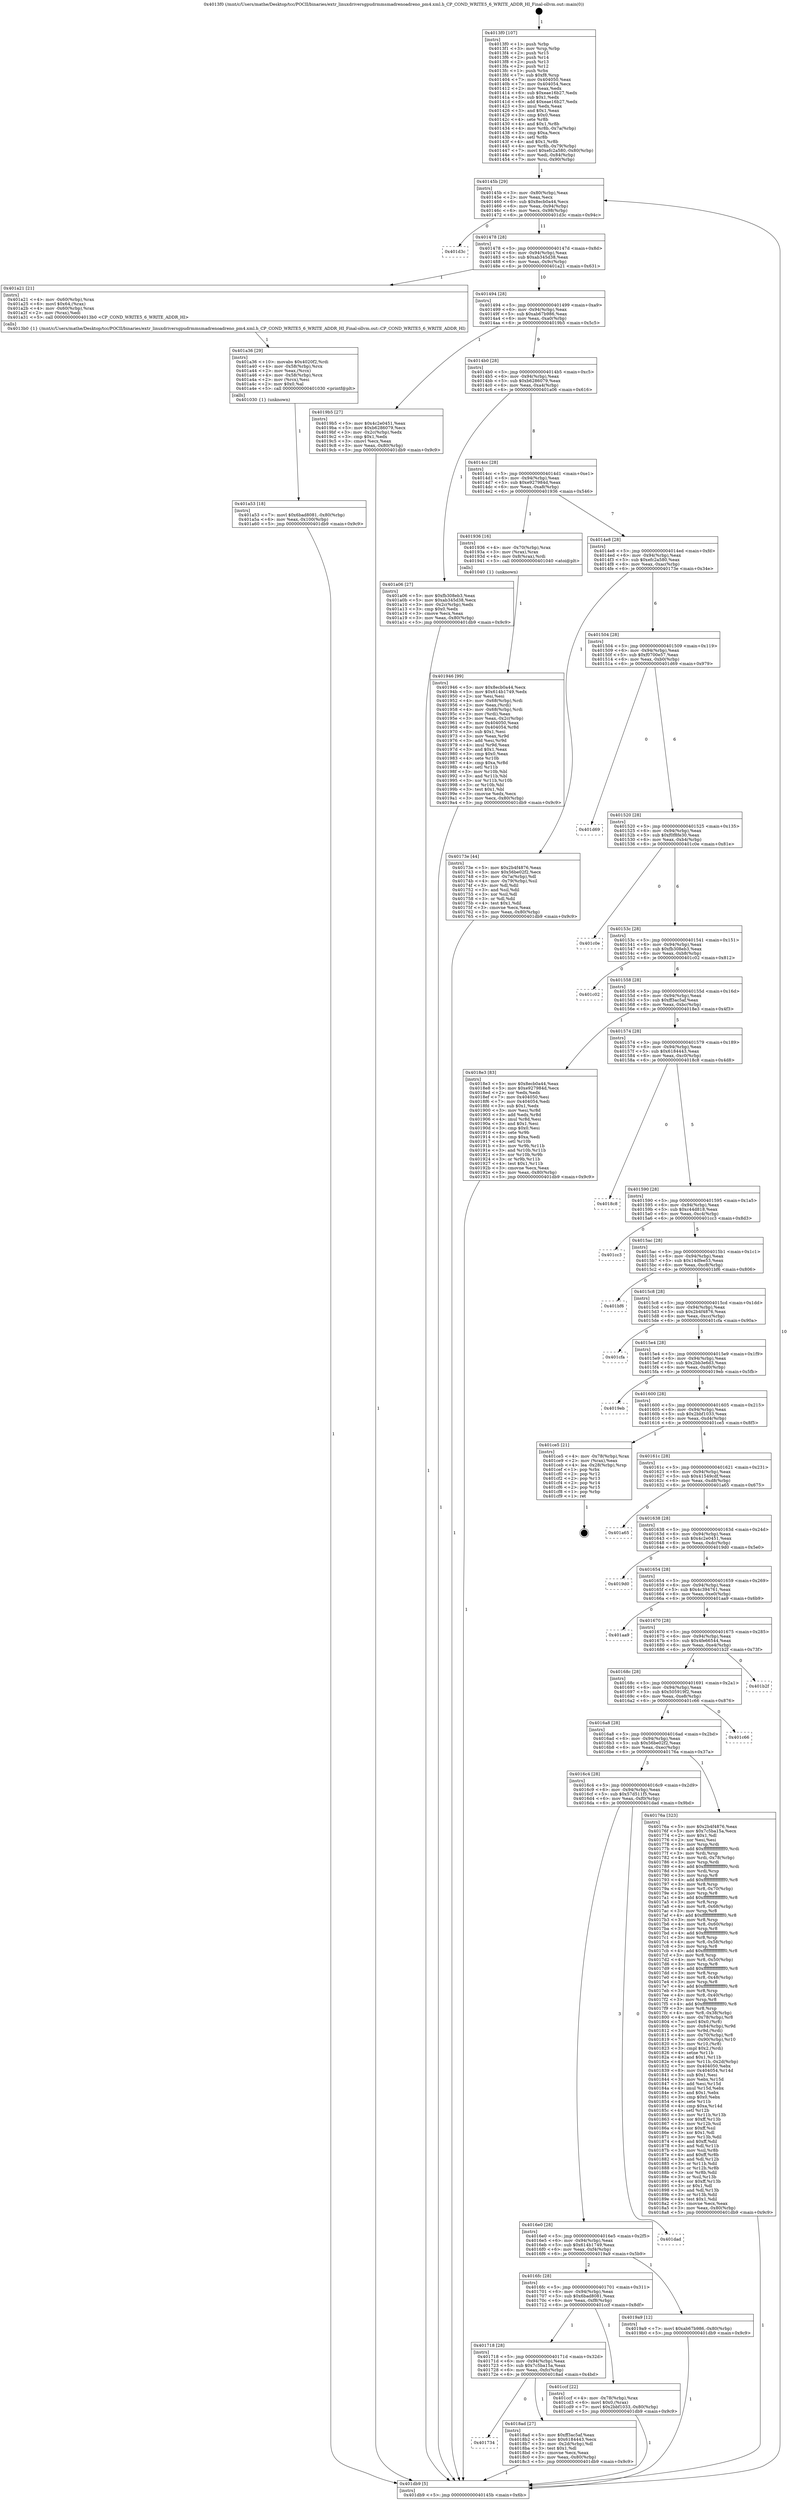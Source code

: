 digraph "0x4013f0" {
  label = "0x4013f0 (/mnt/c/Users/mathe/Desktop/tcc/POCII/binaries/extr_linuxdriversgpudrmmsmadrenoadreno_pm4.xml.h_CP_COND_WRITE5_6_WRITE_ADDR_HI_Final-ollvm.out::main(0))"
  labelloc = "t"
  node[shape=record]

  Entry [label="",width=0.3,height=0.3,shape=circle,fillcolor=black,style=filled]
  "0x40145b" [label="{
     0x40145b [29]\l
     | [instrs]\l
     &nbsp;&nbsp;0x40145b \<+3\>: mov -0x80(%rbp),%eax\l
     &nbsp;&nbsp;0x40145e \<+2\>: mov %eax,%ecx\l
     &nbsp;&nbsp;0x401460 \<+6\>: sub $0x8ecb0a44,%ecx\l
     &nbsp;&nbsp;0x401466 \<+6\>: mov %eax,-0x94(%rbp)\l
     &nbsp;&nbsp;0x40146c \<+6\>: mov %ecx,-0x98(%rbp)\l
     &nbsp;&nbsp;0x401472 \<+6\>: je 0000000000401d3c \<main+0x94c\>\l
  }"]
  "0x401d3c" [label="{
     0x401d3c\l
  }", style=dashed]
  "0x401478" [label="{
     0x401478 [28]\l
     | [instrs]\l
     &nbsp;&nbsp;0x401478 \<+5\>: jmp 000000000040147d \<main+0x8d\>\l
     &nbsp;&nbsp;0x40147d \<+6\>: mov -0x94(%rbp),%eax\l
     &nbsp;&nbsp;0x401483 \<+5\>: sub $0xab345d38,%eax\l
     &nbsp;&nbsp;0x401488 \<+6\>: mov %eax,-0x9c(%rbp)\l
     &nbsp;&nbsp;0x40148e \<+6\>: je 0000000000401a21 \<main+0x631\>\l
  }"]
  Exit [label="",width=0.3,height=0.3,shape=circle,fillcolor=black,style=filled,peripheries=2]
  "0x401a21" [label="{
     0x401a21 [21]\l
     | [instrs]\l
     &nbsp;&nbsp;0x401a21 \<+4\>: mov -0x60(%rbp),%rax\l
     &nbsp;&nbsp;0x401a25 \<+6\>: movl $0x64,(%rax)\l
     &nbsp;&nbsp;0x401a2b \<+4\>: mov -0x60(%rbp),%rax\l
     &nbsp;&nbsp;0x401a2f \<+2\>: mov (%rax),%edi\l
     &nbsp;&nbsp;0x401a31 \<+5\>: call 00000000004013b0 \<CP_COND_WRITE5_6_WRITE_ADDR_HI\>\l
     | [calls]\l
     &nbsp;&nbsp;0x4013b0 \{1\} (/mnt/c/Users/mathe/Desktop/tcc/POCII/binaries/extr_linuxdriversgpudrmmsmadrenoadreno_pm4.xml.h_CP_COND_WRITE5_6_WRITE_ADDR_HI_Final-ollvm.out::CP_COND_WRITE5_6_WRITE_ADDR_HI)\l
  }"]
  "0x401494" [label="{
     0x401494 [28]\l
     | [instrs]\l
     &nbsp;&nbsp;0x401494 \<+5\>: jmp 0000000000401499 \<main+0xa9\>\l
     &nbsp;&nbsp;0x401499 \<+6\>: mov -0x94(%rbp),%eax\l
     &nbsp;&nbsp;0x40149f \<+5\>: sub $0xab67b986,%eax\l
     &nbsp;&nbsp;0x4014a4 \<+6\>: mov %eax,-0xa0(%rbp)\l
     &nbsp;&nbsp;0x4014aa \<+6\>: je 00000000004019b5 \<main+0x5c5\>\l
  }"]
  "0x401a53" [label="{
     0x401a53 [18]\l
     | [instrs]\l
     &nbsp;&nbsp;0x401a53 \<+7\>: movl $0x6bad8081,-0x80(%rbp)\l
     &nbsp;&nbsp;0x401a5a \<+6\>: mov %eax,-0x100(%rbp)\l
     &nbsp;&nbsp;0x401a60 \<+5\>: jmp 0000000000401db9 \<main+0x9c9\>\l
  }"]
  "0x4019b5" [label="{
     0x4019b5 [27]\l
     | [instrs]\l
     &nbsp;&nbsp;0x4019b5 \<+5\>: mov $0x4c2e0451,%eax\l
     &nbsp;&nbsp;0x4019ba \<+5\>: mov $0xb6286079,%ecx\l
     &nbsp;&nbsp;0x4019bf \<+3\>: mov -0x2c(%rbp),%edx\l
     &nbsp;&nbsp;0x4019c2 \<+3\>: cmp $0x1,%edx\l
     &nbsp;&nbsp;0x4019c5 \<+3\>: cmovl %ecx,%eax\l
     &nbsp;&nbsp;0x4019c8 \<+3\>: mov %eax,-0x80(%rbp)\l
     &nbsp;&nbsp;0x4019cb \<+5\>: jmp 0000000000401db9 \<main+0x9c9\>\l
  }"]
  "0x4014b0" [label="{
     0x4014b0 [28]\l
     | [instrs]\l
     &nbsp;&nbsp;0x4014b0 \<+5\>: jmp 00000000004014b5 \<main+0xc5\>\l
     &nbsp;&nbsp;0x4014b5 \<+6\>: mov -0x94(%rbp),%eax\l
     &nbsp;&nbsp;0x4014bb \<+5\>: sub $0xb6286079,%eax\l
     &nbsp;&nbsp;0x4014c0 \<+6\>: mov %eax,-0xa4(%rbp)\l
     &nbsp;&nbsp;0x4014c6 \<+6\>: je 0000000000401a06 \<main+0x616\>\l
  }"]
  "0x401a36" [label="{
     0x401a36 [29]\l
     | [instrs]\l
     &nbsp;&nbsp;0x401a36 \<+10\>: movabs $0x4020f2,%rdi\l
     &nbsp;&nbsp;0x401a40 \<+4\>: mov -0x58(%rbp),%rcx\l
     &nbsp;&nbsp;0x401a44 \<+2\>: mov %eax,(%rcx)\l
     &nbsp;&nbsp;0x401a46 \<+4\>: mov -0x58(%rbp),%rcx\l
     &nbsp;&nbsp;0x401a4a \<+2\>: mov (%rcx),%esi\l
     &nbsp;&nbsp;0x401a4c \<+2\>: mov $0x0,%al\l
     &nbsp;&nbsp;0x401a4e \<+5\>: call 0000000000401030 \<printf@plt\>\l
     | [calls]\l
     &nbsp;&nbsp;0x401030 \{1\} (unknown)\l
  }"]
  "0x401a06" [label="{
     0x401a06 [27]\l
     | [instrs]\l
     &nbsp;&nbsp;0x401a06 \<+5\>: mov $0xfb308eb3,%eax\l
     &nbsp;&nbsp;0x401a0b \<+5\>: mov $0xab345d38,%ecx\l
     &nbsp;&nbsp;0x401a10 \<+3\>: mov -0x2c(%rbp),%edx\l
     &nbsp;&nbsp;0x401a13 \<+3\>: cmp $0x0,%edx\l
     &nbsp;&nbsp;0x401a16 \<+3\>: cmove %ecx,%eax\l
     &nbsp;&nbsp;0x401a19 \<+3\>: mov %eax,-0x80(%rbp)\l
     &nbsp;&nbsp;0x401a1c \<+5\>: jmp 0000000000401db9 \<main+0x9c9\>\l
  }"]
  "0x4014cc" [label="{
     0x4014cc [28]\l
     | [instrs]\l
     &nbsp;&nbsp;0x4014cc \<+5\>: jmp 00000000004014d1 \<main+0xe1\>\l
     &nbsp;&nbsp;0x4014d1 \<+6\>: mov -0x94(%rbp),%eax\l
     &nbsp;&nbsp;0x4014d7 \<+5\>: sub $0xe927984d,%eax\l
     &nbsp;&nbsp;0x4014dc \<+6\>: mov %eax,-0xa8(%rbp)\l
     &nbsp;&nbsp;0x4014e2 \<+6\>: je 0000000000401936 \<main+0x546\>\l
  }"]
  "0x401946" [label="{
     0x401946 [99]\l
     | [instrs]\l
     &nbsp;&nbsp;0x401946 \<+5\>: mov $0x8ecb0a44,%ecx\l
     &nbsp;&nbsp;0x40194b \<+5\>: mov $0x614b1749,%edx\l
     &nbsp;&nbsp;0x401950 \<+2\>: xor %esi,%esi\l
     &nbsp;&nbsp;0x401952 \<+4\>: mov -0x68(%rbp),%rdi\l
     &nbsp;&nbsp;0x401956 \<+2\>: mov %eax,(%rdi)\l
     &nbsp;&nbsp;0x401958 \<+4\>: mov -0x68(%rbp),%rdi\l
     &nbsp;&nbsp;0x40195c \<+2\>: mov (%rdi),%eax\l
     &nbsp;&nbsp;0x40195e \<+3\>: mov %eax,-0x2c(%rbp)\l
     &nbsp;&nbsp;0x401961 \<+7\>: mov 0x404050,%eax\l
     &nbsp;&nbsp;0x401968 \<+8\>: mov 0x404054,%r8d\l
     &nbsp;&nbsp;0x401970 \<+3\>: sub $0x1,%esi\l
     &nbsp;&nbsp;0x401973 \<+3\>: mov %eax,%r9d\l
     &nbsp;&nbsp;0x401976 \<+3\>: add %esi,%r9d\l
     &nbsp;&nbsp;0x401979 \<+4\>: imul %r9d,%eax\l
     &nbsp;&nbsp;0x40197d \<+3\>: and $0x1,%eax\l
     &nbsp;&nbsp;0x401980 \<+3\>: cmp $0x0,%eax\l
     &nbsp;&nbsp;0x401983 \<+4\>: sete %r10b\l
     &nbsp;&nbsp;0x401987 \<+4\>: cmp $0xa,%r8d\l
     &nbsp;&nbsp;0x40198b \<+4\>: setl %r11b\l
     &nbsp;&nbsp;0x40198f \<+3\>: mov %r10b,%bl\l
     &nbsp;&nbsp;0x401992 \<+3\>: and %r11b,%bl\l
     &nbsp;&nbsp;0x401995 \<+3\>: xor %r11b,%r10b\l
     &nbsp;&nbsp;0x401998 \<+3\>: or %r10b,%bl\l
     &nbsp;&nbsp;0x40199b \<+3\>: test $0x1,%bl\l
     &nbsp;&nbsp;0x40199e \<+3\>: cmovne %edx,%ecx\l
     &nbsp;&nbsp;0x4019a1 \<+3\>: mov %ecx,-0x80(%rbp)\l
     &nbsp;&nbsp;0x4019a4 \<+5\>: jmp 0000000000401db9 \<main+0x9c9\>\l
  }"]
  "0x401936" [label="{
     0x401936 [16]\l
     | [instrs]\l
     &nbsp;&nbsp;0x401936 \<+4\>: mov -0x70(%rbp),%rax\l
     &nbsp;&nbsp;0x40193a \<+3\>: mov (%rax),%rax\l
     &nbsp;&nbsp;0x40193d \<+4\>: mov 0x8(%rax),%rdi\l
     &nbsp;&nbsp;0x401941 \<+5\>: call 0000000000401040 \<atoi@plt\>\l
     | [calls]\l
     &nbsp;&nbsp;0x401040 \{1\} (unknown)\l
  }"]
  "0x4014e8" [label="{
     0x4014e8 [28]\l
     | [instrs]\l
     &nbsp;&nbsp;0x4014e8 \<+5\>: jmp 00000000004014ed \<main+0xfd\>\l
     &nbsp;&nbsp;0x4014ed \<+6\>: mov -0x94(%rbp),%eax\l
     &nbsp;&nbsp;0x4014f3 \<+5\>: sub $0xefc2a580,%eax\l
     &nbsp;&nbsp;0x4014f8 \<+6\>: mov %eax,-0xac(%rbp)\l
     &nbsp;&nbsp;0x4014fe \<+6\>: je 000000000040173e \<main+0x34e\>\l
  }"]
  "0x401734" [label="{
     0x401734\l
  }", style=dashed]
  "0x40173e" [label="{
     0x40173e [44]\l
     | [instrs]\l
     &nbsp;&nbsp;0x40173e \<+5\>: mov $0x2b4f4876,%eax\l
     &nbsp;&nbsp;0x401743 \<+5\>: mov $0x56be02f2,%ecx\l
     &nbsp;&nbsp;0x401748 \<+3\>: mov -0x7a(%rbp),%dl\l
     &nbsp;&nbsp;0x40174b \<+4\>: mov -0x79(%rbp),%sil\l
     &nbsp;&nbsp;0x40174f \<+3\>: mov %dl,%dil\l
     &nbsp;&nbsp;0x401752 \<+3\>: and %sil,%dil\l
     &nbsp;&nbsp;0x401755 \<+3\>: xor %sil,%dl\l
     &nbsp;&nbsp;0x401758 \<+3\>: or %dl,%dil\l
     &nbsp;&nbsp;0x40175b \<+4\>: test $0x1,%dil\l
     &nbsp;&nbsp;0x40175f \<+3\>: cmovne %ecx,%eax\l
     &nbsp;&nbsp;0x401762 \<+3\>: mov %eax,-0x80(%rbp)\l
     &nbsp;&nbsp;0x401765 \<+5\>: jmp 0000000000401db9 \<main+0x9c9\>\l
  }"]
  "0x401504" [label="{
     0x401504 [28]\l
     | [instrs]\l
     &nbsp;&nbsp;0x401504 \<+5\>: jmp 0000000000401509 \<main+0x119\>\l
     &nbsp;&nbsp;0x401509 \<+6\>: mov -0x94(%rbp),%eax\l
     &nbsp;&nbsp;0x40150f \<+5\>: sub $0xf0700e57,%eax\l
     &nbsp;&nbsp;0x401514 \<+6\>: mov %eax,-0xb0(%rbp)\l
     &nbsp;&nbsp;0x40151a \<+6\>: je 0000000000401d69 \<main+0x979\>\l
  }"]
  "0x401db9" [label="{
     0x401db9 [5]\l
     | [instrs]\l
     &nbsp;&nbsp;0x401db9 \<+5\>: jmp 000000000040145b \<main+0x6b\>\l
  }"]
  "0x4013f0" [label="{
     0x4013f0 [107]\l
     | [instrs]\l
     &nbsp;&nbsp;0x4013f0 \<+1\>: push %rbp\l
     &nbsp;&nbsp;0x4013f1 \<+3\>: mov %rsp,%rbp\l
     &nbsp;&nbsp;0x4013f4 \<+2\>: push %r15\l
     &nbsp;&nbsp;0x4013f6 \<+2\>: push %r14\l
     &nbsp;&nbsp;0x4013f8 \<+2\>: push %r13\l
     &nbsp;&nbsp;0x4013fa \<+2\>: push %r12\l
     &nbsp;&nbsp;0x4013fc \<+1\>: push %rbx\l
     &nbsp;&nbsp;0x4013fd \<+7\>: sub $0xf8,%rsp\l
     &nbsp;&nbsp;0x401404 \<+7\>: mov 0x404050,%eax\l
     &nbsp;&nbsp;0x40140b \<+7\>: mov 0x404054,%ecx\l
     &nbsp;&nbsp;0x401412 \<+2\>: mov %eax,%edx\l
     &nbsp;&nbsp;0x401414 \<+6\>: sub $0xeae16b27,%edx\l
     &nbsp;&nbsp;0x40141a \<+3\>: sub $0x1,%edx\l
     &nbsp;&nbsp;0x40141d \<+6\>: add $0xeae16b27,%edx\l
     &nbsp;&nbsp;0x401423 \<+3\>: imul %edx,%eax\l
     &nbsp;&nbsp;0x401426 \<+3\>: and $0x1,%eax\l
     &nbsp;&nbsp;0x401429 \<+3\>: cmp $0x0,%eax\l
     &nbsp;&nbsp;0x40142c \<+4\>: sete %r8b\l
     &nbsp;&nbsp;0x401430 \<+4\>: and $0x1,%r8b\l
     &nbsp;&nbsp;0x401434 \<+4\>: mov %r8b,-0x7a(%rbp)\l
     &nbsp;&nbsp;0x401438 \<+3\>: cmp $0xa,%ecx\l
     &nbsp;&nbsp;0x40143b \<+4\>: setl %r8b\l
     &nbsp;&nbsp;0x40143f \<+4\>: and $0x1,%r8b\l
     &nbsp;&nbsp;0x401443 \<+4\>: mov %r8b,-0x79(%rbp)\l
     &nbsp;&nbsp;0x401447 \<+7\>: movl $0xefc2a580,-0x80(%rbp)\l
     &nbsp;&nbsp;0x40144e \<+6\>: mov %edi,-0x84(%rbp)\l
     &nbsp;&nbsp;0x401454 \<+7\>: mov %rsi,-0x90(%rbp)\l
  }"]
  "0x4018ad" [label="{
     0x4018ad [27]\l
     | [instrs]\l
     &nbsp;&nbsp;0x4018ad \<+5\>: mov $0xff3ac5af,%eax\l
     &nbsp;&nbsp;0x4018b2 \<+5\>: mov $0x6184443,%ecx\l
     &nbsp;&nbsp;0x4018b7 \<+3\>: mov -0x2d(%rbp),%dl\l
     &nbsp;&nbsp;0x4018ba \<+3\>: test $0x1,%dl\l
     &nbsp;&nbsp;0x4018bd \<+3\>: cmovne %ecx,%eax\l
     &nbsp;&nbsp;0x4018c0 \<+3\>: mov %eax,-0x80(%rbp)\l
     &nbsp;&nbsp;0x4018c3 \<+5\>: jmp 0000000000401db9 \<main+0x9c9\>\l
  }"]
  "0x401d69" [label="{
     0x401d69\l
  }", style=dashed]
  "0x401520" [label="{
     0x401520 [28]\l
     | [instrs]\l
     &nbsp;&nbsp;0x401520 \<+5\>: jmp 0000000000401525 \<main+0x135\>\l
     &nbsp;&nbsp;0x401525 \<+6\>: mov -0x94(%rbp),%eax\l
     &nbsp;&nbsp;0x40152b \<+5\>: sub $0xf0f8fe30,%eax\l
     &nbsp;&nbsp;0x401530 \<+6\>: mov %eax,-0xb4(%rbp)\l
     &nbsp;&nbsp;0x401536 \<+6\>: je 0000000000401c0e \<main+0x81e\>\l
  }"]
  "0x401718" [label="{
     0x401718 [28]\l
     | [instrs]\l
     &nbsp;&nbsp;0x401718 \<+5\>: jmp 000000000040171d \<main+0x32d\>\l
     &nbsp;&nbsp;0x40171d \<+6\>: mov -0x94(%rbp),%eax\l
     &nbsp;&nbsp;0x401723 \<+5\>: sub $0x7c5ba15a,%eax\l
     &nbsp;&nbsp;0x401728 \<+6\>: mov %eax,-0xfc(%rbp)\l
     &nbsp;&nbsp;0x40172e \<+6\>: je 00000000004018ad \<main+0x4bd\>\l
  }"]
  "0x401c0e" [label="{
     0x401c0e\l
  }", style=dashed]
  "0x40153c" [label="{
     0x40153c [28]\l
     | [instrs]\l
     &nbsp;&nbsp;0x40153c \<+5\>: jmp 0000000000401541 \<main+0x151\>\l
     &nbsp;&nbsp;0x401541 \<+6\>: mov -0x94(%rbp),%eax\l
     &nbsp;&nbsp;0x401547 \<+5\>: sub $0xfb308eb3,%eax\l
     &nbsp;&nbsp;0x40154c \<+6\>: mov %eax,-0xb8(%rbp)\l
     &nbsp;&nbsp;0x401552 \<+6\>: je 0000000000401c02 \<main+0x812\>\l
  }"]
  "0x401ccf" [label="{
     0x401ccf [22]\l
     | [instrs]\l
     &nbsp;&nbsp;0x401ccf \<+4\>: mov -0x78(%rbp),%rax\l
     &nbsp;&nbsp;0x401cd3 \<+6\>: movl $0x0,(%rax)\l
     &nbsp;&nbsp;0x401cd9 \<+7\>: movl $0x2bbf1033,-0x80(%rbp)\l
     &nbsp;&nbsp;0x401ce0 \<+5\>: jmp 0000000000401db9 \<main+0x9c9\>\l
  }"]
  "0x401c02" [label="{
     0x401c02\l
  }", style=dashed]
  "0x401558" [label="{
     0x401558 [28]\l
     | [instrs]\l
     &nbsp;&nbsp;0x401558 \<+5\>: jmp 000000000040155d \<main+0x16d\>\l
     &nbsp;&nbsp;0x40155d \<+6\>: mov -0x94(%rbp),%eax\l
     &nbsp;&nbsp;0x401563 \<+5\>: sub $0xff3ac5af,%eax\l
     &nbsp;&nbsp;0x401568 \<+6\>: mov %eax,-0xbc(%rbp)\l
     &nbsp;&nbsp;0x40156e \<+6\>: je 00000000004018e3 \<main+0x4f3\>\l
  }"]
  "0x4016fc" [label="{
     0x4016fc [28]\l
     | [instrs]\l
     &nbsp;&nbsp;0x4016fc \<+5\>: jmp 0000000000401701 \<main+0x311\>\l
     &nbsp;&nbsp;0x401701 \<+6\>: mov -0x94(%rbp),%eax\l
     &nbsp;&nbsp;0x401707 \<+5\>: sub $0x6bad8081,%eax\l
     &nbsp;&nbsp;0x40170c \<+6\>: mov %eax,-0xf8(%rbp)\l
     &nbsp;&nbsp;0x401712 \<+6\>: je 0000000000401ccf \<main+0x8df\>\l
  }"]
  "0x4018e3" [label="{
     0x4018e3 [83]\l
     | [instrs]\l
     &nbsp;&nbsp;0x4018e3 \<+5\>: mov $0x8ecb0a44,%eax\l
     &nbsp;&nbsp;0x4018e8 \<+5\>: mov $0xe927984d,%ecx\l
     &nbsp;&nbsp;0x4018ed \<+2\>: xor %edx,%edx\l
     &nbsp;&nbsp;0x4018ef \<+7\>: mov 0x404050,%esi\l
     &nbsp;&nbsp;0x4018f6 \<+7\>: mov 0x404054,%edi\l
     &nbsp;&nbsp;0x4018fd \<+3\>: sub $0x1,%edx\l
     &nbsp;&nbsp;0x401900 \<+3\>: mov %esi,%r8d\l
     &nbsp;&nbsp;0x401903 \<+3\>: add %edx,%r8d\l
     &nbsp;&nbsp;0x401906 \<+4\>: imul %r8d,%esi\l
     &nbsp;&nbsp;0x40190a \<+3\>: and $0x1,%esi\l
     &nbsp;&nbsp;0x40190d \<+3\>: cmp $0x0,%esi\l
     &nbsp;&nbsp;0x401910 \<+4\>: sete %r9b\l
     &nbsp;&nbsp;0x401914 \<+3\>: cmp $0xa,%edi\l
     &nbsp;&nbsp;0x401917 \<+4\>: setl %r10b\l
     &nbsp;&nbsp;0x40191b \<+3\>: mov %r9b,%r11b\l
     &nbsp;&nbsp;0x40191e \<+3\>: and %r10b,%r11b\l
     &nbsp;&nbsp;0x401921 \<+3\>: xor %r10b,%r9b\l
     &nbsp;&nbsp;0x401924 \<+3\>: or %r9b,%r11b\l
     &nbsp;&nbsp;0x401927 \<+4\>: test $0x1,%r11b\l
     &nbsp;&nbsp;0x40192b \<+3\>: cmovne %ecx,%eax\l
     &nbsp;&nbsp;0x40192e \<+3\>: mov %eax,-0x80(%rbp)\l
     &nbsp;&nbsp;0x401931 \<+5\>: jmp 0000000000401db9 \<main+0x9c9\>\l
  }"]
  "0x401574" [label="{
     0x401574 [28]\l
     | [instrs]\l
     &nbsp;&nbsp;0x401574 \<+5\>: jmp 0000000000401579 \<main+0x189\>\l
     &nbsp;&nbsp;0x401579 \<+6\>: mov -0x94(%rbp),%eax\l
     &nbsp;&nbsp;0x40157f \<+5\>: sub $0x6184443,%eax\l
     &nbsp;&nbsp;0x401584 \<+6\>: mov %eax,-0xc0(%rbp)\l
     &nbsp;&nbsp;0x40158a \<+6\>: je 00000000004018c8 \<main+0x4d8\>\l
  }"]
  "0x4019a9" [label="{
     0x4019a9 [12]\l
     | [instrs]\l
     &nbsp;&nbsp;0x4019a9 \<+7\>: movl $0xab67b986,-0x80(%rbp)\l
     &nbsp;&nbsp;0x4019b0 \<+5\>: jmp 0000000000401db9 \<main+0x9c9\>\l
  }"]
  "0x4018c8" [label="{
     0x4018c8\l
  }", style=dashed]
  "0x401590" [label="{
     0x401590 [28]\l
     | [instrs]\l
     &nbsp;&nbsp;0x401590 \<+5\>: jmp 0000000000401595 \<main+0x1a5\>\l
     &nbsp;&nbsp;0x401595 \<+6\>: mov -0x94(%rbp),%eax\l
     &nbsp;&nbsp;0x40159b \<+5\>: sub $0xc44d818,%eax\l
     &nbsp;&nbsp;0x4015a0 \<+6\>: mov %eax,-0xc4(%rbp)\l
     &nbsp;&nbsp;0x4015a6 \<+6\>: je 0000000000401cc3 \<main+0x8d3\>\l
  }"]
  "0x4016e0" [label="{
     0x4016e0 [28]\l
     | [instrs]\l
     &nbsp;&nbsp;0x4016e0 \<+5\>: jmp 00000000004016e5 \<main+0x2f5\>\l
     &nbsp;&nbsp;0x4016e5 \<+6\>: mov -0x94(%rbp),%eax\l
     &nbsp;&nbsp;0x4016eb \<+5\>: sub $0x614b1749,%eax\l
     &nbsp;&nbsp;0x4016f0 \<+6\>: mov %eax,-0xf4(%rbp)\l
     &nbsp;&nbsp;0x4016f6 \<+6\>: je 00000000004019a9 \<main+0x5b9\>\l
  }"]
  "0x401cc3" [label="{
     0x401cc3\l
  }", style=dashed]
  "0x4015ac" [label="{
     0x4015ac [28]\l
     | [instrs]\l
     &nbsp;&nbsp;0x4015ac \<+5\>: jmp 00000000004015b1 \<main+0x1c1\>\l
     &nbsp;&nbsp;0x4015b1 \<+6\>: mov -0x94(%rbp),%eax\l
     &nbsp;&nbsp;0x4015b7 \<+5\>: sub $0x14dfee53,%eax\l
     &nbsp;&nbsp;0x4015bc \<+6\>: mov %eax,-0xc8(%rbp)\l
     &nbsp;&nbsp;0x4015c2 \<+6\>: je 0000000000401bf6 \<main+0x806\>\l
  }"]
  "0x401dad" [label="{
     0x401dad\l
  }", style=dashed]
  "0x401bf6" [label="{
     0x401bf6\l
  }", style=dashed]
  "0x4015c8" [label="{
     0x4015c8 [28]\l
     | [instrs]\l
     &nbsp;&nbsp;0x4015c8 \<+5\>: jmp 00000000004015cd \<main+0x1dd\>\l
     &nbsp;&nbsp;0x4015cd \<+6\>: mov -0x94(%rbp),%eax\l
     &nbsp;&nbsp;0x4015d3 \<+5\>: sub $0x2b4f4876,%eax\l
     &nbsp;&nbsp;0x4015d8 \<+6\>: mov %eax,-0xcc(%rbp)\l
     &nbsp;&nbsp;0x4015de \<+6\>: je 0000000000401cfa \<main+0x90a\>\l
  }"]
  "0x4016c4" [label="{
     0x4016c4 [28]\l
     | [instrs]\l
     &nbsp;&nbsp;0x4016c4 \<+5\>: jmp 00000000004016c9 \<main+0x2d9\>\l
     &nbsp;&nbsp;0x4016c9 \<+6\>: mov -0x94(%rbp),%eax\l
     &nbsp;&nbsp;0x4016cf \<+5\>: sub $0x57d511f5,%eax\l
     &nbsp;&nbsp;0x4016d4 \<+6\>: mov %eax,-0xf0(%rbp)\l
     &nbsp;&nbsp;0x4016da \<+6\>: je 0000000000401dad \<main+0x9bd\>\l
  }"]
  "0x401cfa" [label="{
     0x401cfa\l
  }", style=dashed]
  "0x4015e4" [label="{
     0x4015e4 [28]\l
     | [instrs]\l
     &nbsp;&nbsp;0x4015e4 \<+5\>: jmp 00000000004015e9 \<main+0x1f9\>\l
     &nbsp;&nbsp;0x4015e9 \<+6\>: mov -0x94(%rbp),%eax\l
     &nbsp;&nbsp;0x4015ef \<+5\>: sub $0x2bb3e6d3,%eax\l
     &nbsp;&nbsp;0x4015f4 \<+6\>: mov %eax,-0xd0(%rbp)\l
     &nbsp;&nbsp;0x4015fa \<+6\>: je 00000000004019eb \<main+0x5fb\>\l
  }"]
  "0x40176a" [label="{
     0x40176a [323]\l
     | [instrs]\l
     &nbsp;&nbsp;0x40176a \<+5\>: mov $0x2b4f4876,%eax\l
     &nbsp;&nbsp;0x40176f \<+5\>: mov $0x7c5ba15a,%ecx\l
     &nbsp;&nbsp;0x401774 \<+2\>: mov $0x1,%dl\l
     &nbsp;&nbsp;0x401776 \<+2\>: xor %esi,%esi\l
     &nbsp;&nbsp;0x401778 \<+3\>: mov %rsp,%rdi\l
     &nbsp;&nbsp;0x40177b \<+4\>: add $0xfffffffffffffff0,%rdi\l
     &nbsp;&nbsp;0x40177f \<+3\>: mov %rdi,%rsp\l
     &nbsp;&nbsp;0x401782 \<+4\>: mov %rdi,-0x78(%rbp)\l
     &nbsp;&nbsp;0x401786 \<+3\>: mov %rsp,%rdi\l
     &nbsp;&nbsp;0x401789 \<+4\>: add $0xfffffffffffffff0,%rdi\l
     &nbsp;&nbsp;0x40178d \<+3\>: mov %rdi,%rsp\l
     &nbsp;&nbsp;0x401790 \<+3\>: mov %rsp,%r8\l
     &nbsp;&nbsp;0x401793 \<+4\>: add $0xfffffffffffffff0,%r8\l
     &nbsp;&nbsp;0x401797 \<+3\>: mov %r8,%rsp\l
     &nbsp;&nbsp;0x40179a \<+4\>: mov %r8,-0x70(%rbp)\l
     &nbsp;&nbsp;0x40179e \<+3\>: mov %rsp,%r8\l
     &nbsp;&nbsp;0x4017a1 \<+4\>: add $0xfffffffffffffff0,%r8\l
     &nbsp;&nbsp;0x4017a5 \<+3\>: mov %r8,%rsp\l
     &nbsp;&nbsp;0x4017a8 \<+4\>: mov %r8,-0x68(%rbp)\l
     &nbsp;&nbsp;0x4017ac \<+3\>: mov %rsp,%r8\l
     &nbsp;&nbsp;0x4017af \<+4\>: add $0xfffffffffffffff0,%r8\l
     &nbsp;&nbsp;0x4017b3 \<+3\>: mov %r8,%rsp\l
     &nbsp;&nbsp;0x4017b6 \<+4\>: mov %r8,-0x60(%rbp)\l
     &nbsp;&nbsp;0x4017ba \<+3\>: mov %rsp,%r8\l
     &nbsp;&nbsp;0x4017bd \<+4\>: add $0xfffffffffffffff0,%r8\l
     &nbsp;&nbsp;0x4017c1 \<+3\>: mov %r8,%rsp\l
     &nbsp;&nbsp;0x4017c4 \<+4\>: mov %r8,-0x58(%rbp)\l
     &nbsp;&nbsp;0x4017c8 \<+3\>: mov %rsp,%r8\l
     &nbsp;&nbsp;0x4017cb \<+4\>: add $0xfffffffffffffff0,%r8\l
     &nbsp;&nbsp;0x4017cf \<+3\>: mov %r8,%rsp\l
     &nbsp;&nbsp;0x4017d2 \<+4\>: mov %r8,-0x50(%rbp)\l
     &nbsp;&nbsp;0x4017d6 \<+3\>: mov %rsp,%r8\l
     &nbsp;&nbsp;0x4017d9 \<+4\>: add $0xfffffffffffffff0,%r8\l
     &nbsp;&nbsp;0x4017dd \<+3\>: mov %r8,%rsp\l
     &nbsp;&nbsp;0x4017e0 \<+4\>: mov %r8,-0x48(%rbp)\l
     &nbsp;&nbsp;0x4017e4 \<+3\>: mov %rsp,%r8\l
     &nbsp;&nbsp;0x4017e7 \<+4\>: add $0xfffffffffffffff0,%r8\l
     &nbsp;&nbsp;0x4017eb \<+3\>: mov %r8,%rsp\l
     &nbsp;&nbsp;0x4017ee \<+4\>: mov %r8,-0x40(%rbp)\l
     &nbsp;&nbsp;0x4017f2 \<+3\>: mov %rsp,%r8\l
     &nbsp;&nbsp;0x4017f5 \<+4\>: add $0xfffffffffffffff0,%r8\l
     &nbsp;&nbsp;0x4017f9 \<+3\>: mov %r8,%rsp\l
     &nbsp;&nbsp;0x4017fc \<+4\>: mov %r8,-0x38(%rbp)\l
     &nbsp;&nbsp;0x401800 \<+4\>: mov -0x78(%rbp),%r8\l
     &nbsp;&nbsp;0x401804 \<+7\>: movl $0x0,(%r8)\l
     &nbsp;&nbsp;0x40180b \<+7\>: mov -0x84(%rbp),%r9d\l
     &nbsp;&nbsp;0x401812 \<+3\>: mov %r9d,(%rdi)\l
     &nbsp;&nbsp;0x401815 \<+4\>: mov -0x70(%rbp),%r8\l
     &nbsp;&nbsp;0x401819 \<+7\>: mov -0x90(%rbp),%r10\l
     &nbsp;&nbsp;0x401820 \<+3\>: mov %r10,(%r8)\l
     &nbsp;&nbsp;0x401823 \<+3\>: cmpl $0x2,(%rdi)\l
     &nbsp;&nbsp;0x401826 \<+4\>: setne %r11b\l
     &nbsp;&nbsp;0x40182a \<+4\>: and $0x1,%r11b\l
     &nbsp;&nbsp;0x40182e \<+4\>: mov %r11b,-0x2d(%rbp)\l
     &nbsp;&nbsp;0x401832 \<+7\>: mov 0x404050,%ebx\l
     &nbsp;&nbsp;0x401839 \<+8\>: mov 0x404054,%r14d\l
     &nbsp;&nbsp;0x401841 \<+3\>: sub $0x1,%esi\l
     &nbsp;&nbsp;0x401844 \<+3\>: mov %ebx,%r15d\l
     &nbsp;&nbsp;0x401847 \<+3\>: add %esi,%r15d\l
     &nbsp;&nbsp;0x40184a \<+4\>: imul %r15d,%ebx\l
     &nbsp;&nbsp;0x40184e \<+3\>: and $0x1,%ebx\l
     &nbsp;&nbsp;0x401851 \<+3\>: cmp $0x0,%ebx\l
     &nbsp;&nbsp;0x401854 \<+4\>: sete %r11b\l
     &nbsp;&nbsp;0x401858 \<+4\>: cmp $0xa,%r14d\l
     &nbsp;&nbsp;0x40185c \<+4\>: setl %r12b\l
     &nbsp;&nbsp;0x401860 \<+3\>: mov %r11b,%r13b\l
     &nbsp;&nbsp;0x401863 \<+4\>: xor $0xff,%r13b\l
     &nbsp;&nbsp;0x401867 \<+3\>: mov %r12b,%sil\l
     &nbsp;&nbsp;0x40186a \<+4\>: xor $0xff,%sil\l
     &nbsp;&nbsp;0x40186e \<+3\>: xor $0x1,%dl\l
     &nbsp;&nbsp;0x401871 \<+3\>: mov %r13b,%dil\l
     &nbsp;&nbsp;0x401874 \<+4\>: and $0xff,%dil\l
     &nbsp;&nbsp;0x401878 \<+3\>: and %dl,%r11b\l
     &nbsp;&nbsp;0x40187b \<+3\>: mov %sil,%r8b\l
     &nbsp;&nbsp;0x40187e \<+4\>: and $0xff,%r8b\l
     &nbsp;&nbsp;0x401882 \<+3\>: and %dl,%r12b\l
     &nbsp;&nbsp;0x401885 \<+3\>: or %r11b,%dil\l
     &nbsp;&nbsp;0x401888 \<+3\>: or %r12b,%r8b\l
     &nbsp;&nbsp;0x40188b \<+3\>: xor %r8b,%dil\l
     &nbsp;&nbsp;0x40188e \<+3\>: or %sil,%r13b\l
     &nbsp;&nbsp;0x401891 \<+4\>: xor $0xff,%r13b\l
     &nbsp;&nbsp;0x401895 \<+3\>: or $0x1,%dl\l
     &nbsp;&nbsp;0x401898 \<+3\>: and %dl,%r13b\l
     &nbsp;&nbsp;0x40189b \<+3\>: or %r13b,%dil\l
     &nbsp;&nbsp;0x40189e \<+4\>: test $0x1,%dil\l
     &nbsp;&nbsp;0x4018a2 \<+3\>: cmovne %ecx,%eax\l
     &nbsp;&nbsp;0x4018a5 \<+3\>: mov %eax,-0x80(%rbp)\l
     &nbsp;&nbsp;0x4018a8 \<+5\>: jmp 0000000000401db9 \<main+0x9c9\>\l
  }"]
  "0x4019eb" [label="{
     0x4019eb\l
  }", style=dashed]
  "0x401600" [label="{
     0x401600 [28]\l
     | [instrs]\l
     &nbsp;&nbsp;0x401600 \<+5\>: jmp 0000000000401605 \<main+0x215\>\l
     &nbsp;&nbsp;0x401605 \<+6\>: mov -0x94(%rbp),%eax\l
     &nbsp;&nbsp;0x40160b \<+5\>: sub $0x2bbf1033,%eax\l
     &nbsp;&nbsp;0x401610 \<+6\>: mov %eax,-0xd4(%rbp)\l
     &nbsp;&nbsp;0x401616 \<+6\>: je 0000000000401ce5 \<main+0x8f5\>\l
  }"]
  "0x4016a8" [label="{
     0x4016a8 [28]\l
     | [instrs]\l
     &nbsp;&nbsp;0x4016a8 \<+5\>: jmp 00000000004016ad \<main+0x2bd\>\l
     &nbsp;&nbsp;0x4016ad \<+6\>: mov -0x94(%rbp),%eax\l
     &nbsp;&nbsp;0x4016b3 \<+5\>: sub $0x56be02f2,%eax\l
     &nbsp;&nbsp;0x4016b8 \<+6\>: mov %eax,-0xec(%rbp)\l
     &nbsp;&nbsp;0x4016be \<+6\>: je 000000000040176a \<main+0x37a\>\l
  }"]
  "0x401ce5" [label="{
     0x401ce5 [21]\l
     | [instrs]\l
     &nbsp;&nbsp;0x401ce5 \<+4\>: mov -0x78(%rbp),%rax\l
     &nbsp;&nbsp;0x401ce9 \<+2\>: mov (%rax),%eax\l
     &nbsp;&nbsp;0x401ceb \<+4\>: lea -0x28(%rbp),%rsp\l
     &nbsp;&nbsp;0x401cef \<+1\>: pop %rbx\l
     &nbsp;&nbsp;0x401cf0 \<+2\>: pop %r12\l
     &nbsp;&nbsp;0x401cf2 \<+2\>: pop %r13\l
     &nbsp;&nbsp;0x401cf4 \<+2\>: pop %r14\l
     &nbsp;&nbsp;0x401cf6 \<+2\>: pop %r15\l
     &nbsp;&nbsp;0x401cf8 \<+1\>: pop %rbp\l
     &nbsp;&nbsp;0x401cf9 \<+1\>: ret\l
  }"]
  "0x40161c" [label="{
     0x40161c [28]\l
     | [instrs]\l
     &nbsp;&nbsp;0x40161c \<+5\>: jmp 0000000000401621 \<main+0x231\>\l
     &nbsp;&nbsp;0x401621 \<+6\>: mov -0x94(%rbp),%eax\l
     &nbsp;&nbsp;0x401627 \<+5\>: sub $0x41549cdf,%eax\l
     &nbsp;&nbsp;0x40162c \<+6\>: mov %eax,-0xd8(%rbp)\l
     &nbsp;&nbsp;0x401632 \<+6\>: je 0000000000401a65 \<main+0x675\>\l
  }"]
  "0x401c66" [label="{
     0x401c66\l
  }", style=dashed]
  "0x401a65" [label="{
     0x401a65\l
  }", style=dashed]
  "0x401638" [label="{
     0x401638 [28]\l
     | [instrs]\l
     &nbsp;&nbsp;0x401638 \<+5\>: jmp 000000000040163d \<main+0x24d\>\l
     &nbsp;&nbsp;0x40163d \<+6\>: mov -0x94(%rbp),%eax\l
     &nbsp;&nbsp;0x401643 \<+5\>: sub $0x4c2e0451,%eax\l
     &nbsp;&nbsp;0x401648 \<+6\>: mov %eax,-0xdc(%rbp)\l
     &nbsp;&nbsp;0x40164e \<+6\>: je 00000000004019d0 \<main+0x5e0\>\l
  }"]
  "0x40168c" [label="{
     0x40168c [28]\l
     | [instrs]\l
     &nbsp;&nbsp;0x40168c \<+5\>: jmp 0000000000401691 \<main+0x2a1\>\l
     &nbsp;&nbsp;0x401691 \<+6\>: mov -0x94(%rbp),%eax\l
     &nbsp;&nbsp;0x401697 \<+5\>: sub $0x505919f2,%eax\l
     &nbsp;&nbsp;0x40169c \<+6\>: mov %eax,-0xe8(%rbp)\l
     &nbsp;&nbsp;0x4016a2 \<+6\>: je 0000000000401c66 \<main+0x876\>\l
  }"]
  "0x4019d0" [label="{
     0x4019d0\l
  }", style=dashed]
  "0x401654" [label="{
     0x401654 [28]\l
     | [instrs]\l
     &nbsp;&nbsp;0x401654 \<+5\>: jmp 0000000000401659 \<main+0x269\>\l
     &nbsp;&nbsp;0x401659 \<+6\>: mov -0x94(%rbp),%eax\l
     &nbsp;&nbsp;0x40165f \<+5\>: sub $0x4c394761,%eax\l
     &nbsp;&nbsp;0x401664 \<+6\>: mov %eax,-0xe0(%rbp)\l
     &nbsp;&nbsp;0x40166a \<+6\>: je 0000000000401aa9 \<main+0x6b9\>\l
  }"]
  "0x401b2f" [label="{
     0x401b2f\l
  }", style=dashed]
  "0x401aa9" [label="{
     0x401aa9\l
  }", style=dashed]
  "0x401670" [label="{
     0x401670 [28]\l
     | [instrs]\l
     &nbsp;&nbsp;0x401670 \<+5\>: jmp 0000000000401675 \<main+0x285\>\l
     &nbsp;&nbsp;0x401675 \<+6\>: mov -0x94(%rbp),%eax\l
     &nbsp;&nbsp;0x40167b \<+5\>: sub $0x4fe66544,%eax\l
     &nbsp;&nbsp;0x401680 \<+6\>: mov %eax,-0xe4(%rbp)\l
     &nbsp;&nbsp;0x401686 \<+6\>: je 0000000000401b2f \<main+0x73f\>\l
  }"]
  Entry -> "0x4013f0" [label=" 1"]
  "0x40145b" -> "0x401d3c" [label=" 0"]
  "0x40145b" -> "0x401478" [label=" 11"]
  "0x401ce5" -> Exit [label=" 1"]
  "0x401478" -> "0x401a21" [label=" 1"]
  "0x401478" -> "0x401494" [label=" 10"]
  "0x401ccf" -> "0x401db9" [label=" 1"]
  "0x401494" -> "0x4019b5" [label=" 1"]
  "0x401494" -> "0x4014b0" [label=" 9"]
  "0x401a53" -> "0x401db9" [label=" 1"]
  "0x4014b0" -> "0x401a06" [label=" 1"]
  "0x4014b0" -> "0x4014cc" [label=" 8"]
  "0x401a36" -> "0x401a53" [label=" 1"]
  "0x4014cc" -> "0x401936" [label=" 1"]
  "0x4014cc" -> "0x4014e8" [label=" 7"]
  "0x401a21" -> "0x401a36" [label=" 1"]
  "0x4014e8" -> "0x40173e" [label=" 1"]
  "0x4014e8" -> "0x401504" [label=" 6"]
  "0x40173e" -> "0x401db9" [label=" 1"]
  "0x4013f0" -> "0x40145b" [label=" 1"]
  "0x401db9" -> "0x40145b" [label=" 10"]
  "0x401a06" -> "0x401db9" [label=" 1"]
  "0x401504" -> "0x401d69" [label=" 0"]
  "0x401504" -> "0x401520" [label=" 6"]
  "0x4019b5" -> "0x401db9" [label=" 1"]
  "0x401520" -> "0x401c0e" [label=" 0"]
  "0x401520" -> "0x40153c" [label=" 6"]
  "0x401946" -> "0x401db9" [label=" 1"]
  "0x40153c" -> "0x401c02" [label=" 0"]
  "0x40153c" -> "0x401558" [label=" 6"]
  "0x401936" -> "0x401946" [label=" 1"]
  "0x401558" -> "0x4018e3" [label=" 1"]
  "0x401558" -> "0x401574" [label=" 5"]
  "0x4018ad" -> "0x401db9" [label=" 1"]
  "0x401574" -> "0x4018c8" [label=" 0"]
  "0x401574" -> "0x401590" [label=" 5"]
  "0x401718" -> "0x401734" [label=" 0"]
  "0x401590" -> "0x401cc3" [label=" 0"]
  "0x401590" -> "0x4015ac" [label=" 5"]
  "0x4019a9" -> "0x401db9" [label=" 1"]
  "0x4015ac" -> "0x401bf6" [label=" 0"]
  "0x4015ac" -> "0x4015c8" [label=" 5"]
  "0x4016fc" -> "0x401718" [label=" 1"]
  "0x4015c8" -> "0x401cfa" [label=" 0"]
  "0x4015c8" -> "0x4015e4" [label=" 5"]
  "0x4016e0" -> "0x4016fc" [label=" 2"]
  "0x4015e4" -> "0x4019eb" [label=" 0"]
  "0x4015e4" -> "0x401600" [label=" 5"]
  "0x4016e0" -> "0x4019a9" [label=" 1"]
  "0x401600" -> "0x401ce5" [label=" 1"]
  "0x401600" -> "0x40161c" [label=" 4"]
  "0x4016c4" -> "0x4016e0" [label=" 3"]
  "0x40161c" -> "0x401a65" [label=" 0"]
  "0x40161c" -> "0x401638" [label=" 4"]
  "0x4016c4" -> "0x401dad" [label=" 0"]
  "0x401638" -> "0x4019d0" [label=" 0"]
  "0x401638" -> "0x401654" [label=" 4"]
  "0x40176a" -> "0x401db9" [label=" 1"]
  "0x401654" -> "0x401aa9" [label=" 0"]
  "0x401654" -> "0x401670" [label=" 4"]
  "0x4018e3" -> "0x401db9" [label=" 1"]
  "0x401670" -> "0x401b2f" [label=" 0"]
  "0x401670" -> "0x40168c" [label=" 4"]
  "0x4016fc" -> "0x401ccf" [label=" 1"]
  "0x40168c" -> "0x401c66" [label=" 0"]
  "0x40168c" -> "0x4016a8" [label=" 4"]
  "0x401718" -> "0x4018ad" [label=" 1"]
  "0x4016a8" -> "0x40176a" [label=" 1"]
  "0x4016a8" -> "0x4016c4" [label=" 3"]
}
